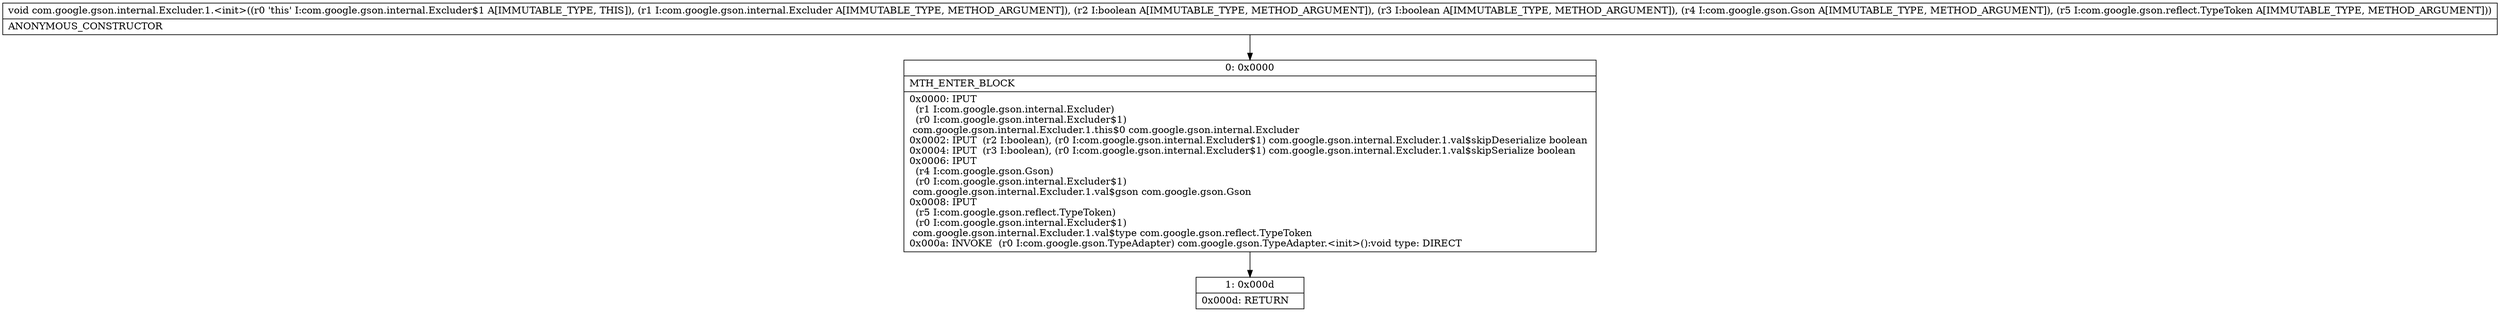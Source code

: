 digraph "CFG forcom.google.gson.internal.Excluder.1.\<init\>(Lcom\/google\/gson\/internal\/Excluder;ZZLcom\/google\/gson\/Gson;Lcom\/google\/gson\/reflect\/TypeToken;)V" {
Node_0 [shape=record,label="{0\:\ 0x0000|MTH_ENTER_BLOCK\l|0x0000: IPUT  \l  (r1 I:com.google.gson.internal.Excluder)\l  (r0 I:com.google.gson.internal.Excluder$1)\l com.google.gson.internal.Excluder.1.this$0 com.google.gson.internal.Excluder \l0x0002: IPUT  (r2 I:boolean), (r0 I:com.google.gson.internal.Excluder$1) com.google.gson.internal.Excluder.1.val$skipDeserialize boolean \l0x0004: IPUT  (r3 I:boolean), (r0 I:com.google.gson.internal.Excluder$1) com.google.gson.internal.Excluder.1.val$skipSerialize boolean \l0x0006: IPUT  \l  (r4 I:com.google.gson.Gson)\l  (r0 I:com.google.gson.internal.Excluder$1)\l com.google.gson.internal.Excluder.1.val$gson com.google.gson.Gson \l0x0008: IPUT  \l  (r5 I:com.google.gson.reflect.TypeToken)\l  (r0 I:com.google.gson.internal.Excluder$1)\l com.google.gson.internal.Excluder.1.val$type com.google.gson.reflect.TypeToken \l0x000a: INVOKE  (r0 I:com.google.gson.TypeAdapter) com.google.gson.TypeAdapter.\<init\>():void type: DIRECT \l}"];
Node_1 [shape=record,label="{1\:\ 0x000d|0x000d: RETURN   \l}"];
MethodNode[shape=record,label="{void com.google.gson.internal.Excluder.1.\<init\>((r0 'this' I:com.google.gson.internal.Excluder$1 A[IMMUTABLE_TYPE, THIS]), (r1 I:com.google.gson.internal.Excluder A[IMMUTABLE_TYPE, METHOD_ARGUMENT]), (r2 I:boolean A[IMMUTABLE_TYPE, METHOD_ARGUMENT]), (r3 I:boolean A[IMMUTABLE_TYPE, METHOD_ARGUMENT]), (r4 I:com.google.gson.Gson A[IMMUTABLE_TYPE, METHOD_ARGUMENT]), (r5 I:com.google.gson.reflect.TypeToken A[IMMUTABLE_TYPE, METHOD_ARGUMENT]))  | ANONYMOUS_CONSTRUCTOR\l}"];
MethodNode -> Node_0;
Node_0 -> Node_1;
}

